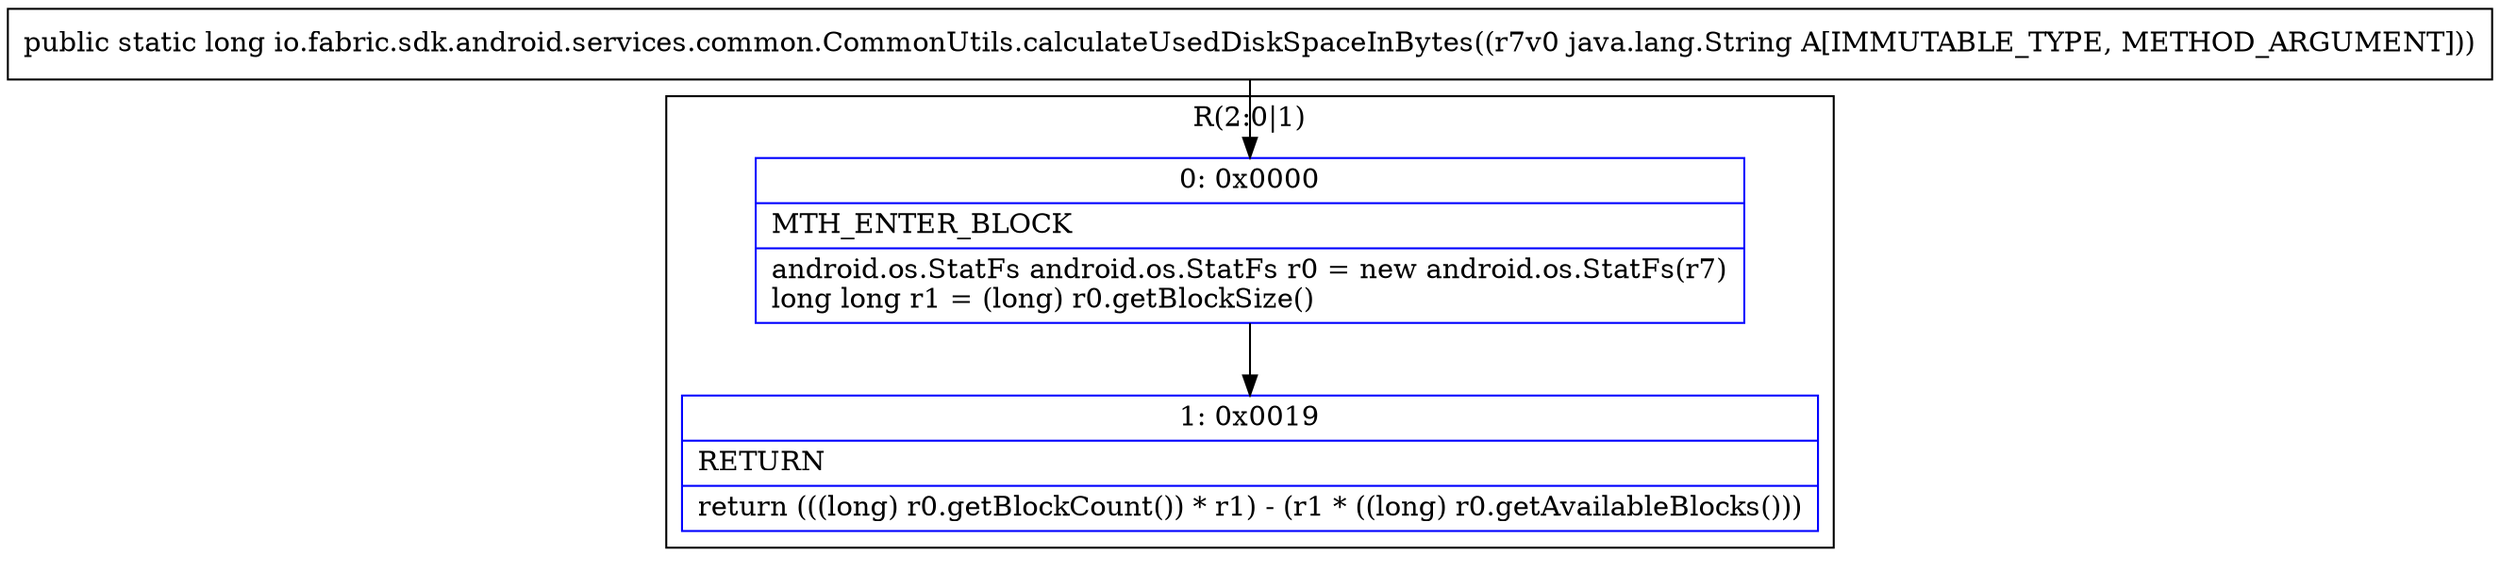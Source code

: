 digraph "CFG forio.fabric.sdk.android.services.common.CommonUtils.calculateUsedDiskSpaceInBytes(Ljava\/lang\/String;)J" {
subgraph cluster_Region_1771289914 {
label = "R(2:0|1)";
node [shape=record,color=blue];
Node_0 [shape=record,label="{0\:\ 0x0000|MTH_ENTER_BLOCK\l|android.os.StatFs android.os.StatFs r0 = new android.os.StatFs(r7)\llong long r1 = (long) r0.getBlockSize()\l}"];
Node_1 [shape=record,label="{1\:\ 0x0019|RETURN\l|return (((long) r0.getBlockCount()) * r1) \- (r1 * ((long) r0.getAvailableBlocks()))\l}"];
}
MethodNode[shape=record,label="{public static long io.fabric.sdk.android.services.common.CommonUtils.calculateUsedDiskSpaceInBytes((r7v0 java.lang.String A[IMMUTABLE_TYPE, METHOD_ARGUMENT])) }"];
MethodNode -> Node_0;
Node_0 -> Node_1;
}

